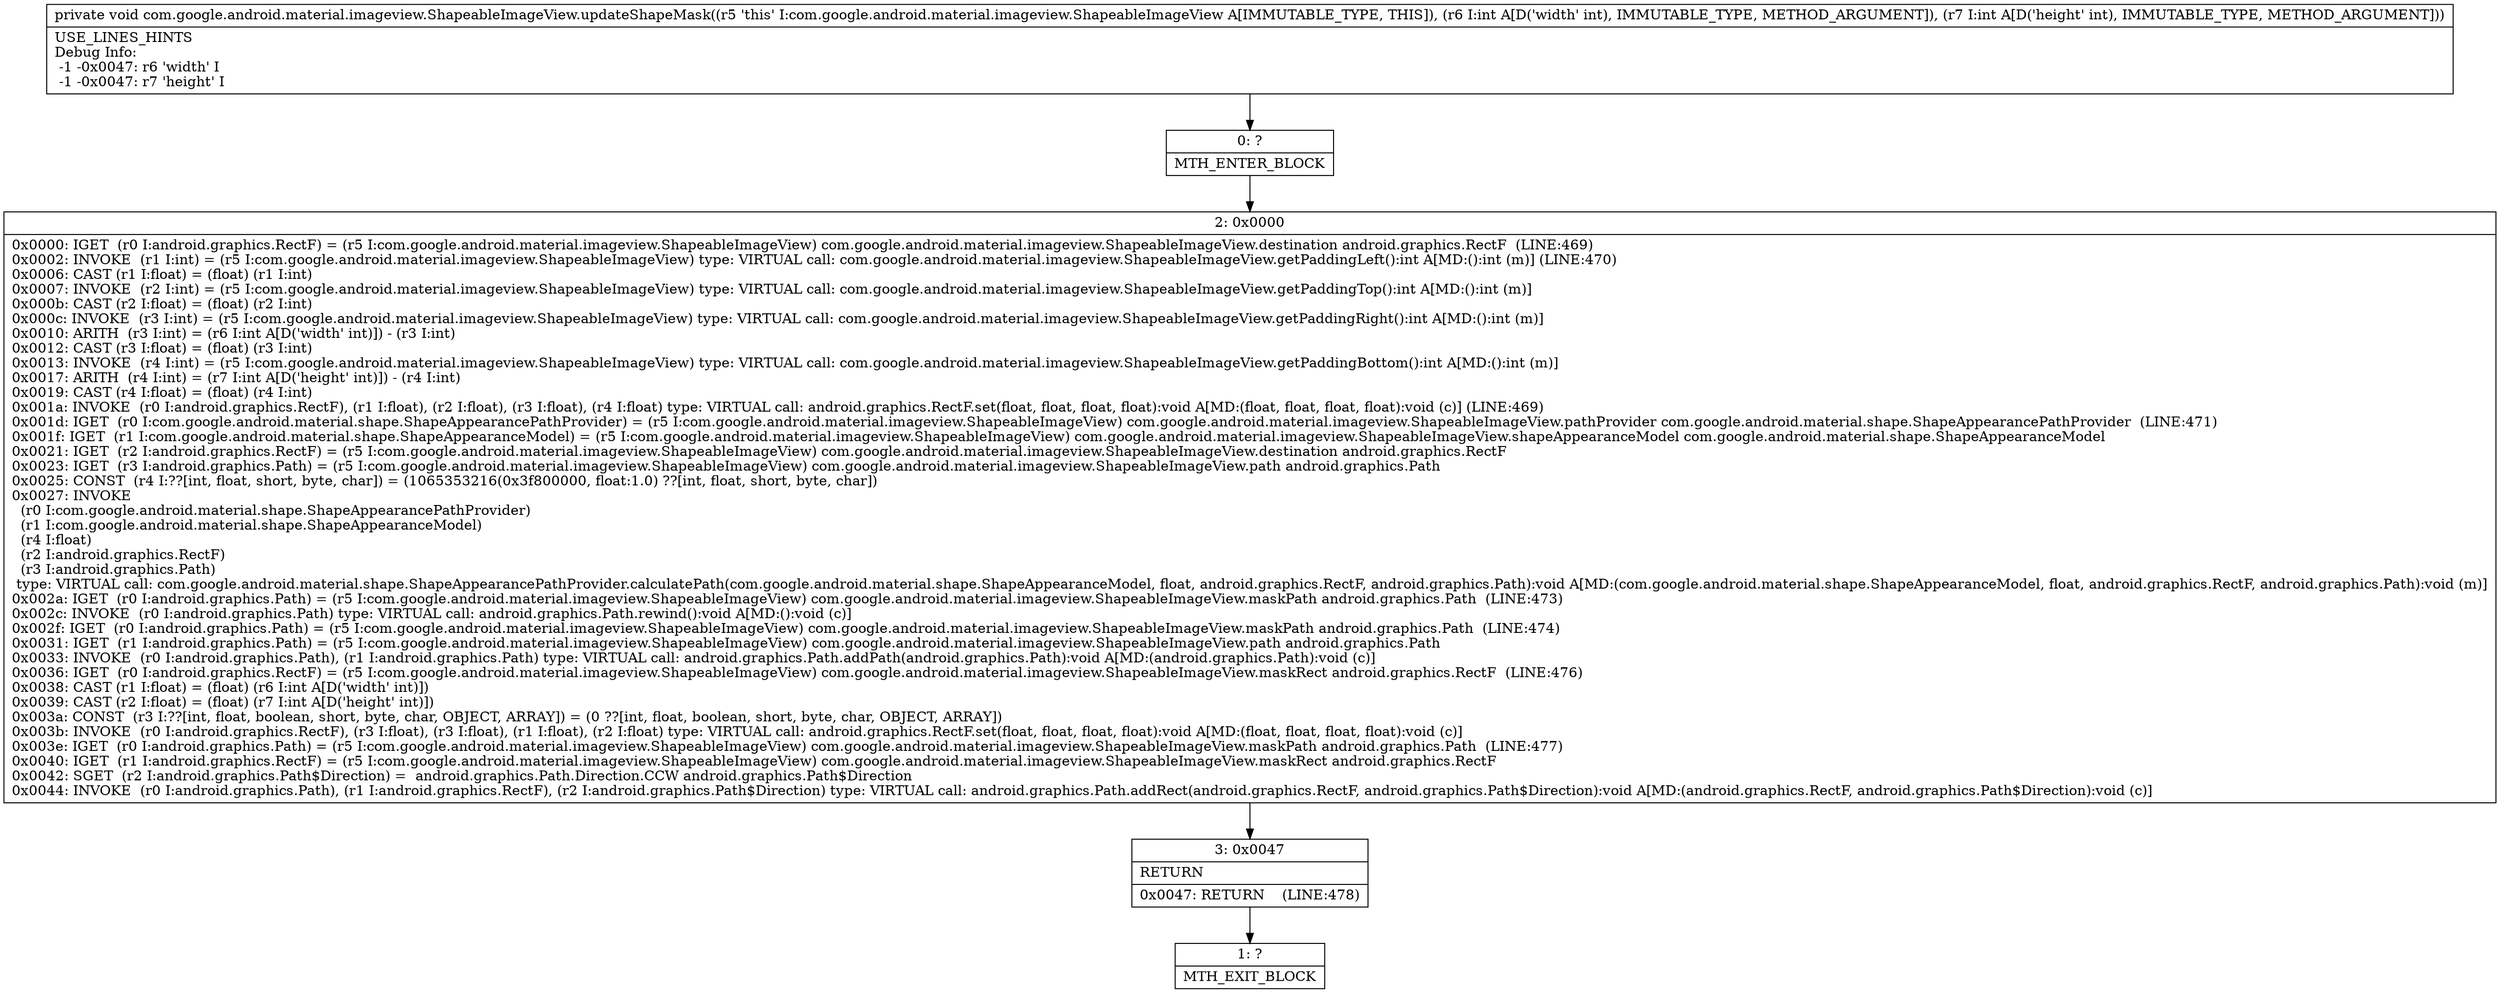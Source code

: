 digraph "CFG forcom.google.android.material.imageview.ShapeableImageView.updateShapeMask(II)V" {
Node_0 [shape=record,label="{0\:\ ?|MTH_ENTER_BLOCK\l}"];
Node_2 [shape=record,label="{2\:\ 0x0000|0x0000: IGET  (r0 I:android.graphics.RectF) = (r5 I:com.google.android.material.imageview.ShapeableImageView) com.google.android.material.imageview.ShapeableImageView.destination android.graphics.RectF  (LINE:469)\l0x0002: INVOKE  (r1 I:int) = (r5 I:com.google.android.material.imageview.ShapeableImageView) type: VIRTUAL call: com.google.android.material.imageview.ShapeableImageView.getPaddingLeft():int A[MD:():int (m)] (LINE:470)\l0x0006: CAST (r1 I:float) = (float) (r1 I:int) \l0x0007: INVOKE  (r2 I:int) = (r5 I:com.google.android.material.imageview.ShapeableImageView) type: VIRTUAL call: com.google.android.material.imageview.ShapeableImageView.getPaddingTop():int A[MD:():int (m)]\l0x000b: CAST (r2 I:float) = (float) (r2 I:int) \l0x000c: INVOKE  (r3 I:int) = (r5 I:com.google.android.material.imageview.ShapeableImageView) type: VIRTUAL call: com.google.android.material.imageview.ShapeableImageView.getPaddingRight():int A[MD:():int (m)]\l0x0010: ARITH  (r3 I:int) = (r6 I:int A[D('width' int)]) \- (r3 I:int) \l0x0012: CAST (r3 I:float) = (float) (r3 I:int) \l0x0013: INVOKE  (r4 I:int) = (r5 I:com.google.android.material.imageview.ShapeableImageView) type: VIRTUAL call: com.google.android.material.imageview.ShapeableImageView.getPaddingBottom():int A[MD:():int (m)]\l0x0017: ARITH  (r4 I:int) = (r7 I:int A[D('height' int)]) \- (r4 I:int) \l0x0019: CAST (r4 I:float) = (float) (r4 I:int) \l0x001a: INVOKE  (r0 I:android.graphics.RectF), (r1 I:float), (r2 I:float), (r3 I:float), (r4 I:float) type: VIRTUAL call: android.graphics.RectF.set(float, float, float, float):void A[MD:(float, float, float, float):void (c)] (LINE:469)\l0x001d: IGET  (r0 I:com.google.android.material.shape.ShapeAppearancePathProvider) = (r5 I:com.google.android.material.imageview.ShapeableImageView) com.google.android.material.imageview.ShapeableImageView.pathProvider com.google.android.material.shape.ShapeAppearancePathProvider  (LINE:471)\l0x001f: IGET  (r1 I:com.google.android.material.shape.ShapeAppearanceModel) = (r5 I:com.google.android.material.imageview.ShapeableImageView) com.google.android.material.imageview.ShapeableImageView.shapeAppearanceModel com.google.android.material.shape.ShapeAppearanceModel \l0x0021: IGET  (r2 I:android.graphics.RectF) = (r5 I:com.google.android.material.imageview.ShapeableImageView) com.google.android.material.imageview.ShapeableImageView.destination android.graphics.RectF \l0x0023: IGET  (r3 I:android.graphics.Path) = (r5 I:com.google.android.material.imageview.ShapeableImageView) com.google.android.material.imageview.ShapeableImageView.path android.graphics.Path \l0x0025: CONST  (r4 I:??[int, float, short, byte, char]) = (1065353216(0x3f800000, float:1.0) ??[int, float, short, byte, char]) \l0x0027: INVOKE  \l  (r0 I:com.google.android.material.shape.ShapeAppearancePathProvider)\l  (r1 I:com.google.android.material.shape.ShapeAppearanceModel)\l  (r4 I:float)\l  (r2 I:android.graphics.RectF)\l  (r3 I:android.graphics.Path)\l type: VIRTUAL call: com.google.android.material.shape.ShapeAppearancePathProvider.calculatePath(com.google.android.material.shape.ShapeAppearanceModel, float, android.graphics.RectF, android.graphics.Path):void A[MD:(com.google.android.material.shape.ShapeAppearanceModel, float, android.graphics.RectF, android.graphics.Path):void (m)]\l0x002a: IGET  (r0 I:android.graphics.Path) = (r5 I:com.google.android.material.imageview.ShapeableImageView) com.google.android.material.imageview.ShapeableImageView.maskPath android.graphics.Path  (LINE:473)\l0x002c: INVOKE  (r0 I:android.graphics.Path) type: VIRTUAL call: android.graphics.Path.rewind():void A[MD:():void (c)]\l0x002f: IGET  (r0 I:android.graphics.Path) = (r5 I:com.google.android.material.imageview.ShapeableImageView) com.google.android.material.imageview.ShapeableImageView.maskPath android.graphics.Path  (LINE:474)\l0x0031: IGET  (r1 I:android.graphics.Path) = (r5 I:com.google.android.material.imageview.ShapeableImageView) com.google.android.material.imageview.ShapeableImageView.path android.graphics.Path \l0x0033: INVOKE  (r0 I:android.graphics.Path), (r1 I:android.graphics.Path) type: VIRTUAL call: android.graphics.Path.addPath(android.graphics.Path):void A[MD:(android.graphics.Path):void (c)]\l0x0036: IGET  (r0 I:android.graphics.RectF) = (r5 I:com.google.android.material.imageview.ShapeableImageView) com.google.android.material.imageview.ShapeableImageView.maskRect android.graphics.RectF  (LINE:476)\l0x0038: CAST (r1 I:float) = (float) (r6 I:int A[D('width' int)]) \l0x0039: CAST (r2 I:float) = (float) (r7 I:int A[D('height' int)]) \l0x003a: CONST  (r3 I:??[int, float, boolean, short, byte, char, OBJECT, ARRAY]) = (0 ??[int, float, boolean, short, byte, char, OBJECT, ARRAY]) \l0x003b: INVOKE  (r0 I:android.graphics.RectF), (r3 I:float), (r3 I:float), (r1 I:float), (r2 I:float) type: VIRTUAL call: android.graphics.RectF.set(float, float, float, float):void A[MD:(float, float, float, float):void (c)]\l0x003e: IGET  (r0 I:android.graphics.Path) = (r5 I:com.google.android.material.imageview.ShapeableImageView) com.google.android.material.imageview.ShapeableImageView.maskPath android.graphics.Path  (LINE:477)\l0x0040: IGET  (r1 I:android.graphics.RectF) = (r5 I:com.google.android.material.imageview.ShapeableImageView) com.google.android.material.imageview.ShapeableImageView.maskRect android.graphics.RectF \l0x0042: SGET  (r2 I:android.graphics.Path$Direction) =  android.graphics.Path.Direction.CCW android.graphics.Path$Direction \l0x0044: INVOKE  (r0 I:android.graphics.Path), (r1 I:android.graphics.RectF), (r2 I:android.graphics.Path$Direction) type: VIRTUAL call: android.graphics.Path.addRect(android.graphics.RectF, android.graphics.Path$Direction):void A[MD:(android.graphics.RectF, android.graphics.Path$Direction):void (c)]\l}"];
Node_3 [shape=record,label="{3\:\ 0x0047|RETURN\l|0x0047: RETURN    (LINE:478)\l}"];
Node_1 [shape=record,label="{1\:\ ?|MTH_EXIT_BLOCK\l}"];
MethodNode[shape=record,label="{private void com.google.android.material.imageview.ShapeableImageView.updateShapeMask((r5 'this' I:com.google.android.material.imageview.ShapeableImageView A[IMMUTABLE_TYPE, THIS]), (r6 I:int A[D('width' int), IMMUTABLE_TYPE, METHOD_ARGUMENT]), (r7 I:int A[D('height' int), IMMUTABLE_TYPE, METHOD_ARGUMENT]))  | USE_LINES_HINTS\lDebug Info:\l  \-1 \-0x0047: r6 'width' I\l  \-1 \-0x0047: r7 'height' I\l}"];
MethodNode -> Node_0;Node_0 -> Node_2;
Node_2 -> Node_3;
Node_3 -> Node_1;
}

